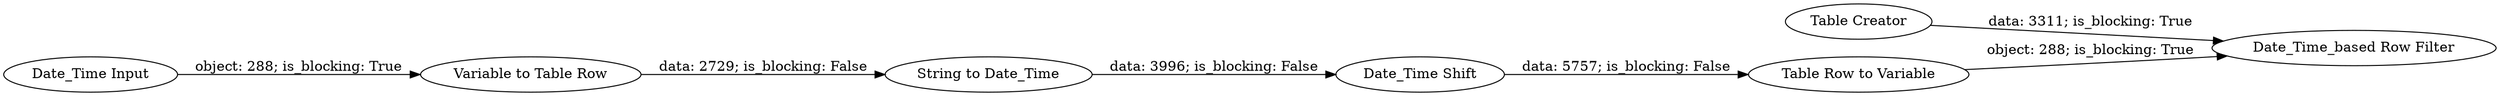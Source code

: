 digraph {
	"-2754948532245535204_6" [label="String to Date_Time"]
	"-2754948532245535204_2" [label="Date_Time Shift"]
	"-2754948532245535204_4" [label="Variable to Table Row"]
	"-2754948532245535204_7" [label="Date_Time_based Row Filter"]
	"-2754948532245535204_1" [label="Date_Time Input"]
	"-2754948532245535204_9" [label="Table Row to Variable"]
	"-2754948532245535204_8" [label="Table Creator"]
	"-2754948532245535204_9" -> "-2754948532245535204_7" [label="object: 288; is_blocking: True"]
	"-2754948532245535204_6" -> "-2754948532245535204_2" [label="data: 3996; is_blocking: False"]
	"-2754948532245535204_1" -> "-2754948532245535204_4" [label="object: 288; is_blocking: True"]
	"-2754948532245535204_2" -> "-2754948532245535204_9" [label="data: 5757; is_blocking: False"]
	"-2754948532245535204_4" -> "-2754948532245535204_6" [label="data: 2729; is_blocking: False"]
	"-2754948532245535204_8" -> "-2754948532245535204_7" [label="data: 3311; is_blocking: True"]
	rankdir=LR
}
